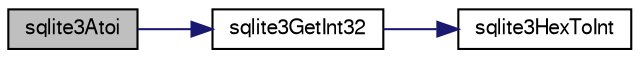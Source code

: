 digraph "sqlite3Atoi"
{
  edge [fontname="FreeSans",fontsize="10",labelfontname="FreeSans",labelfontsize="10"];
  node [fontname="FreeSans",fontsize="10",shape=record];
  rankdir="LR";
  Node421791 [label="sqlite3Atoi",height=0.2,width=0.4,color="black", fillcolor="grey75", style="filled", fontcolor="black"];
  Node421791 -> Node421792 [color="midnightblue",fontsize="10",style="solid",fontname="FreeSans"];
  Node421792 [label="sqlite3GetInt32",height=0.2,width=0.4,color="black", fillcolor="white", style="filled",URL="$sqlite3_8c.html#a5f876209b4343549fc9224cd11c70928"];
  Node421792 -> Node421793 [color="midnightblue",fontsize="10",style="solid",fontname="FreeSans"];
  Node421793 [label="sqlite3HexToInt",height=0.2,width=0.4,color="black", fillcolor="white", style="filled",URL="$sqlite3_8c.html#ae3802c77b18399c03c8c9f973ff47239"];
}
